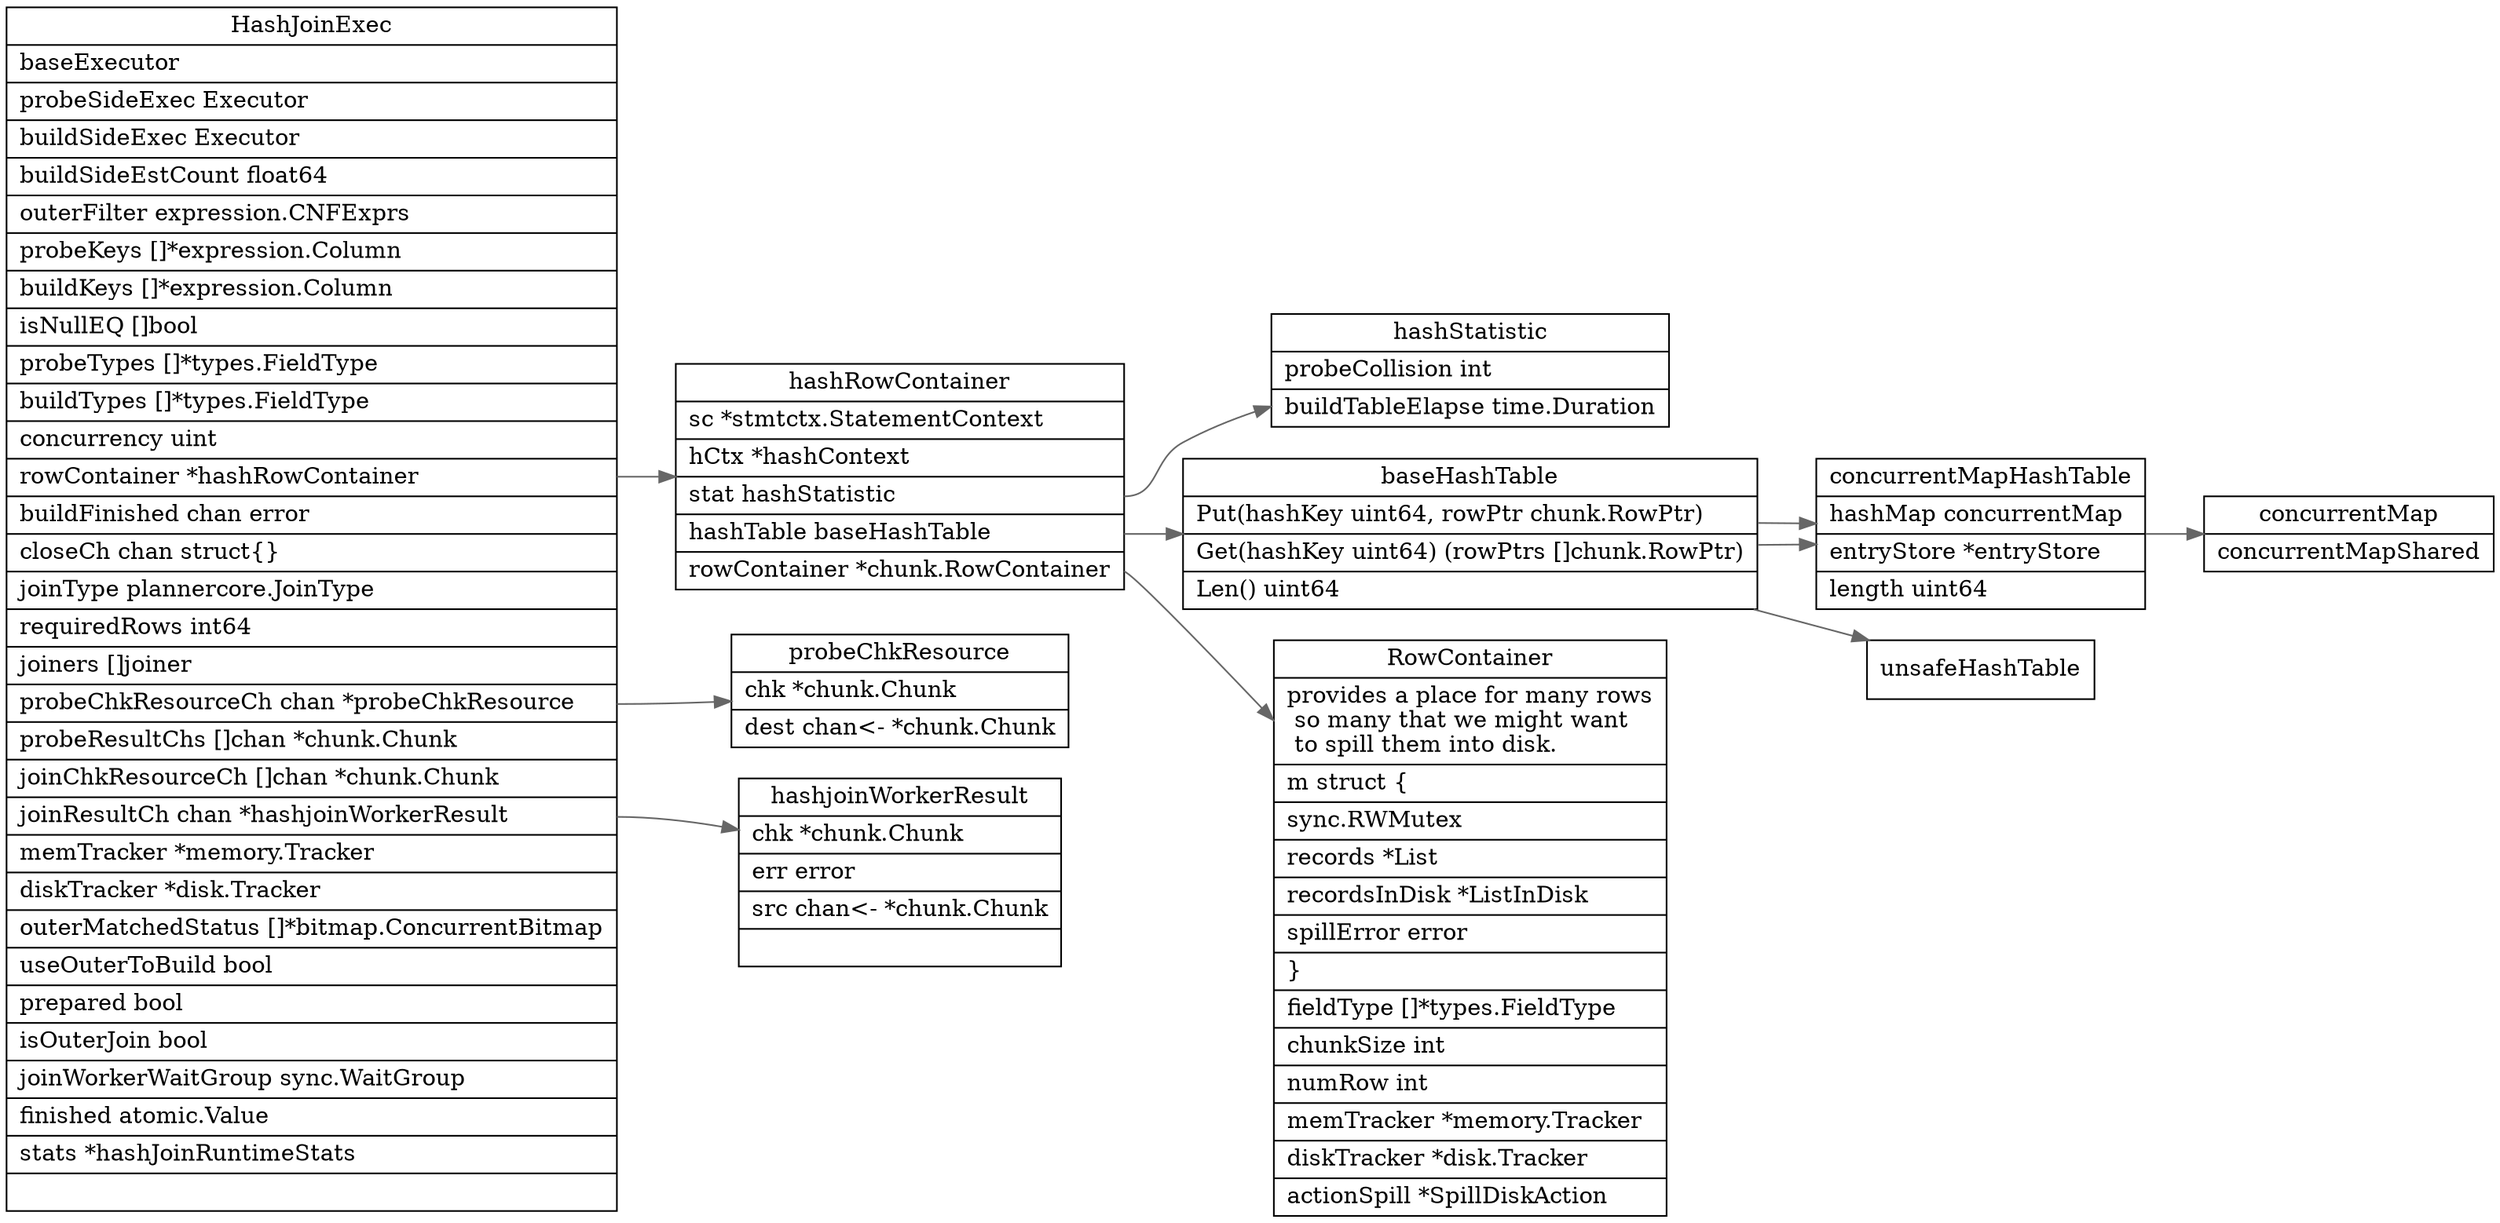 digraph HashJoinExec_struct {
  node[shape=box];
  edge[color=gray40];
  newrank=true;
  rankdir=LR;
  HashJoinExec[
    shape="record";
    label="{{
      HashJoinExec|
	    baseExecutor\l|
	    probeSideExec     Executor\l|
	    buildSideExec     Executor\l|
	    buildSideEstCount float64\l|
	    outerFilter       expression.CNFExprs\l|
	    probeKeys         []*expression.Column\l|
	    buildKeys         []*expression.Column\l|
	    isNullEQ          []bool\l|
	    probeTypes        []*types.FieldType\l|
	    buildTypes        []*types.FieldType\l|
	    concurrency   uint\l|
	    <hashRowContainer> rowContainer  *hashRowContainer\l|
	    buildFinished chan error\l|
	    closeCh      chan struct\{\}\l|
	    joinType     plannercore.JoinType\l|
	    requiredRows int64\l|
	    joiners []joiner\l|
	    <probeChkResource> probeChkResourceCh chan *probeChkResource\l|
	    probeResultChs     []chan *chunk.Chunk\l|
	    joinChkResourceCh  []chan *chunk.Chunk\l|
	    <hashjoinWorkerResult> joinResultCh       chan *hashjoinWorkerResult\l|
	    memTracker  *memory.Tracker\l|
	    diskTracker *disk.Tracker\l|
	    outerMatchedStatus []*bitmap.ConcurrentBitmap\l|
	    useOuterToBuild    bool\l|
	    prepared    bool\l|
	    isOuterJoin bool\l|
	    joinWorkerWaitGroup sync.WaitGroup\l|
	    finished            atomic.Value\l|
	    stats *hashJoinRuntimeStats\l|
    }}"];
    HashJoinExec:probeChkResource -> probeChkResource;
    HashJoinExec:hashjoinWorkerResult -> hashjoinWorkerResult;
    HashJoinExec:hashRowContainer -> hashRowContainer;
    hashjoinWorkerResult[
      shape="record";
      label="{{
        hashjoinWorkerResult|
	      chk *chunk.Chunk\l|
	      err error\l|
	      src chan\<- *chunk.Chunk\l|
      }}"];
    probeChkResource[
      shape="record";
      label="{{
        probeChkResource|
          chk  *chunk.Chunk\l|
          dest chan\<- *chunk.Chunk\l
      }}"];

    hashRowContainer[
      shape="record";
      label="{{
        hashRowContainer|
	        sc   *stmtctx.StatementContext\l|
	        hCtx *hashContext\l|
	        <hashStatistic> stat hashStatistic\l|
	        <baseHashTable> hashTable baseHashTable\l|
	        <RowContainer> rowContainer *chunk.RowContainer\l
      }}"];

    hashRowContainer:baseHashTable -> baseHashTable;
    hashRowContainer:RowContainer -> RowContainer;
    hashRowContainer:hashStatistic -> hashStatistic;

    RowContainer[
      shape="record";
      label="{{
        RowContainer|
          provides a place for many rows\l
          so many that we might want\l 
          to spill them into disk.\l|
	          m struct \{\l|
	          	sync.RWMutex\l|
	          	records *List\l|
	          	recordsInDisk *ListInDisk\l|
	          	spillError error\l|
	          \}\l|
	          fieldType []*types.FieldType\l|
	          chunkSize int\l|
	          numRow    int\l|
	          memTracker  *memory.Tracker\l|
	          diskTracker *disk.Tracker\l|
	          actionSpill *SpillDiskAction\l
      }}"];
    hashStatistic[
      shape="record";
      label="{{
        hashStatistic|
          probeCollision   int\l|
          buildTableElapse time.Duration\l
      }}"];
  baseHashTable[
    shape="record";
    label="{{
      baseHashTable|
	      Put(hashKey uint64, rowPtr chunk.RowPtr)\l|
	      Get(hashKey uint64) (rowPtrs []chunk.RowPtr)\l|
	      Len() uint64\l
    }}"];
  baseHashTable -> {
    concurrentMapHashTable;
    unsafeHashTable;
  }
  baseHashTable -> concurrentMapHashTable;
  concurrentMapHashTable[
    shape="record";
    label="{{
      concurrentMapHashTable|
	      hashMap    concurrentMap\l|
	      entryStore *entryStore\l|
	      length     uint64\l
    }}"];
  concurrentMapHashTable -> concurrentMap;
  concurrentMap[
    shape="record";
    label="{{
      concurrentMap|
      concurrentMapShared
    }}"];
}
